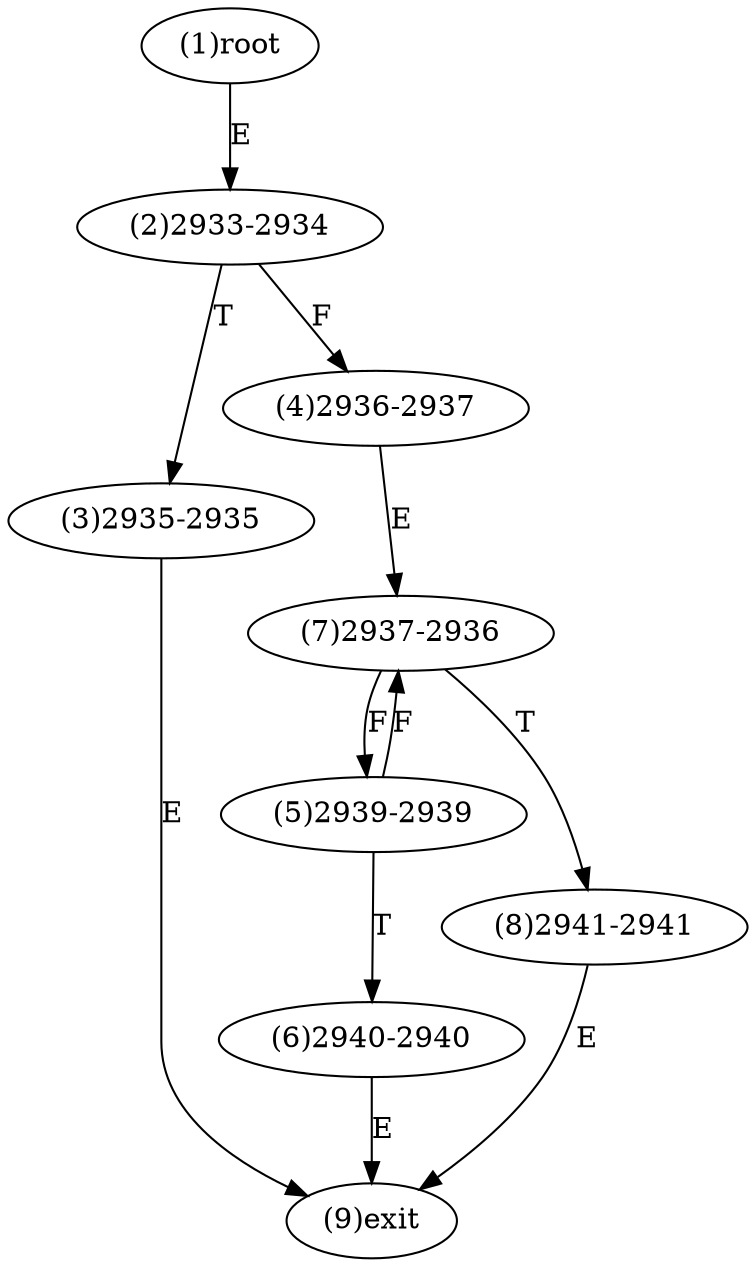 digraph "" { 
1[ label="(1)root"];
2[ label="(2)2933-2934"];
3[ label="(3)2935-2935"];
4[ label="(4)2936-2937"];
5[ label="(5)2939-2939"];
6[ label="(6)2940-2940"];
7[ label="(7)2937-2936"];
8[ label="(8)2941-2941"];
9[ label="(9)exit"];
1->2[ label="E"];
2->4[ label="F"];
2->3[ label="T"];
3->9[ label="E"];
4->7[ label="E"];
5->7[ label="F"];
5->6[ label="T"];
6->9[ label="E"];
7->5[ label="F"];
7->8[ label="T"];
8->9[ label="E"];
}